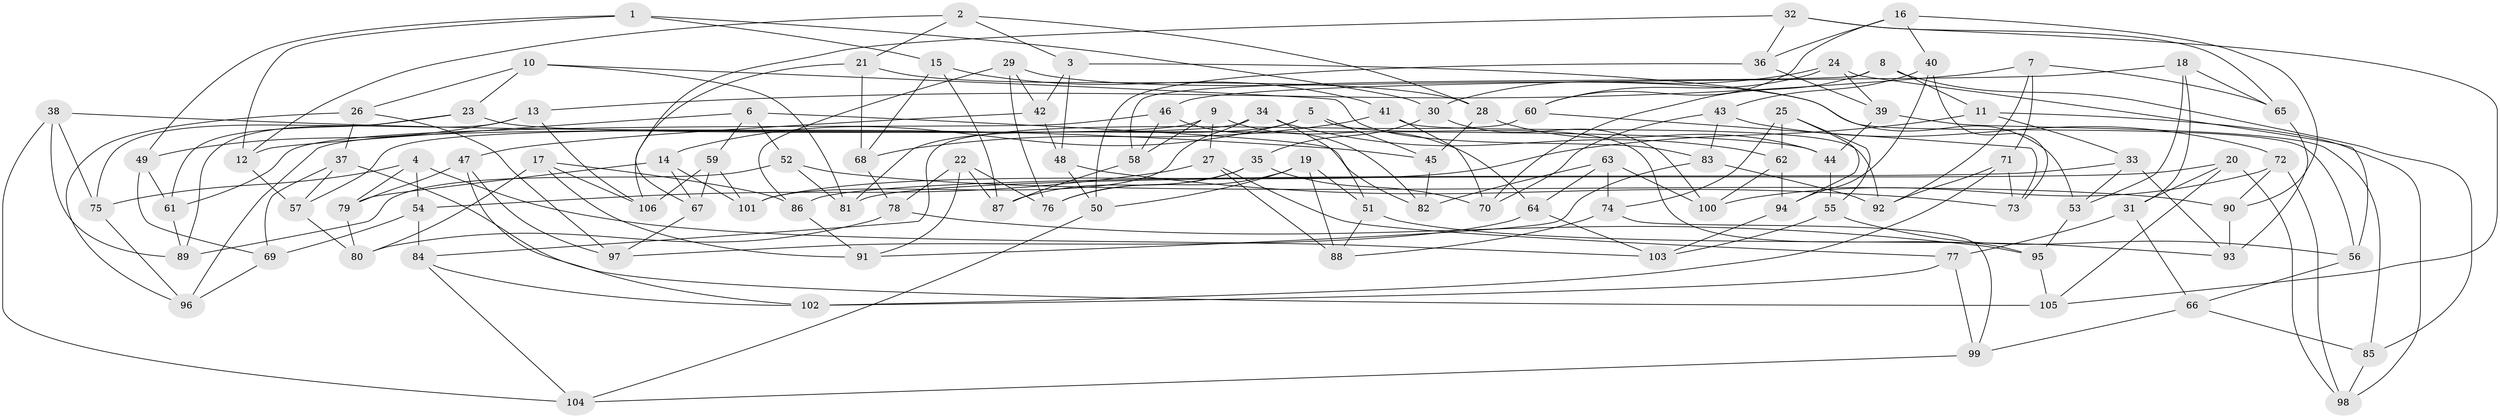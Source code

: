 // coarse degree distribution, {8: 0.2727272727272727, 6: 0.2727272727272727, 7: 0.24242424242424243, 5: 0.06060606060606061, 4: 0.06060606060606061, 10: 0.030303030303030304, 9: 0.06060606060606061}
// Generated by graph-tools (version 1.1) at 2025/38/03/04/25 23:38:06]
// undirected, 106 vertices, 212 edges
graph export_dot {
  node [color=gray90,style=filled];
  1;
  2;
  3;
  4;
  5;
  6;
  7;
  8;
  9;
  10;
  11;
  12;
  13;
  14;
  15;
  16;
  17;
  18;
  19;
  20;
  21;
  22;
  23;
  24;
  25;
  26;
  27;
  28;
  29;
  30;
  31;
  32;
  33;
  34;
  35;
  36;
  37;
  38;
  39;
  40;
  41;
  42;
  43;
  44;
  45;
  46;
  47;
  48;
  49;
  50;
  51;
  52;
  53;
  54;
  55;
  56;
  57;
  58;
  59;
  60;
  61;
  62;
  63;
  64;
  65;
  66;
  67;
  68;
  69;
  70;
  71;
  72;
  73;
  74;
  75;
  76;
  77;
  78;
  79;
  80;
  81;
  82;
  83;
  84;
  85;
  86;
  87;
  88;
  89;
  90;
  91;
  92;
  93;
  94;
  95;
  96;
  97;
  98;
  99;
  100;
  101;
  102;
  103;
  104;
  105;
  106;
  1 -- 12;
  1 -- 30;
  1 -- 15;
  1 -- 49;
  2 -- 21;
  2 -- 3;
  2 -- 28;
  2 -- 12;
  3 -- 42;
  3 -- 48;
  3 -- 53;
  4 -- 75;
  4 -- 103;
  4 -- 54;
  4 -- 79;
  5 -- 95;
  5 -- 14;
  5 -- 81;
  5 -- 45;
  6 -- 52;
  6 -- 59;
  6 -- 82;
  6 -- 12;
  7 -- 65;
  7 -- 92;
  7 -- 13;
  7 -- 71;
  8 -- 85;
  8 -- 58;
  8 -- 11;
  8 -- 70;
  9 -- 58;
  9 -- 64;
  9 -- 27;
  9 -- 96;
  10 -- 23;
  10 -- 26;
  10 -- 81;
  10 -- 83;
  11 -- 98;
  11 -- 33;
  11 -- 101;
  12 -- 57;
  13 -- 49;
  13 -- 89;
  13 -- 106;
  14 -- 101;
  14 -- 67;
  14 -- 79;
  15 -- 87;
  15 -- 68;
  15 -- 41;
  16 -- 36;
  16 -- 90;
  16 -- 40;
  16 -- 60;
  17 -- 86;
  17 -- 106;
  17 -- 80;
  17 -- 91;
  18 -- 53;
  18 -- 65;
  18 -- 31;
  18 -- 46;
  19 -- 88;
  19 -- 50;
  19 -- 76;
  19 -- 51;
  20 -- 81;
  20 -- 31;
  20 -- 105;
  20 -- 98;
  21 -- 28;
  21 -- 68;
  21 -- 106;
  22 -- 78;
  22 -- 91;
  22 -- 76;
  22 -- 87;
  23 -- 44;
  23 -- 61;
  23 -- 75;
  24 -- 56;
  24 -- 39;
  24 -- 60;
  24 -- 30;
  25 -- 74;
  25 -- 55;
  25 -- 94;
  25 -- 62;
  26 -- 96;
  26 -- 37;
  26 -- 97;
  27 -- 54;
  27 -- 88;
  27 -- 77;
  28 -- 44;
  28 -- 45;
  29 -- 56;
  29 -- 42;
  29 -- 76;
  29 -- 86;
  30 -- 100;
  30 -- 35;
  31 -- 77;
  31 -- 66;
  32 -- 65;
  32 -- 67;
  32 -- 105;
  32 -- 36;
  33 -- 86;
  33 -- 93;
  33 -- 53;
  34 -- 57;
  34 -- 51;
  34 -- 101;
  34 -- 62;
  35 -- 76;
  35 -- 87;
  35 -- 70;
  36 -- 39;
  36 -- 50;
  37 -- 105;
  37 -- 69;
  37 -- 57;
  38 -- 45;
  38 -- 89;
  38 -- 104;
  38 -- 75;
  39 -- 85;
  39 -- 44;
  40 -- 73;
  40 -- 43;
  40 -- 94;
  41 -- 70;
  41 -- 92;
  41 -- 68;
  42 -- 47;
  42 -- 48;
  43 -- 83;
  43 -- 70;
  43 -- 72;
  44 -- 55;
  45 -- 82;
  46 -- 58;
  46 -- 61;
  46 -- 82;
  47 -- 97;
  47 -- 79;
  47 -- 102;
  48 -- 73;
  48 -- 50;
  49 -- 69;
  49 -- 61;
  50 -- 104;
  51 -- 93;
  51 -- 88;
  52 -- 81;
  52 -- 90;
  52 -- 89;
  53 -- 95;
  54 -- 84;
  54 -- 69;
  55 -- 56;
  55 -- 103;
  56 -- 66;
  57 -- 80;
  58 -- 87;
  59 -- 67;
  59 -- 101;
  59 -- 106;
  60 -- 73;
  60 -- 84;
  61 -- 89;
  62 -- 94;
  62 -- 100;
  63 -- 100;
  63 -- 82;
  63 -- 74;
  63 -- 64;
  64 -- 103;
  64 -- 97;
  65 -- 93;
  66 -- 99;
  66 -- 85;
  67 -- 97;
  68 -- 78;
  69 -- 96;
  71 -- 102;
  71 -- 73;
  71 -- 92;
  72 -- 100;
  72 -- 98;
  72 -- 90;
  74 -- 88;
  74 -- 99;
  75 -- 96;
  77 -- 99;
  77 -- 102;
  78 -- 80;
  78 -- 95;
  79 -- 80;
  83 -- 92;
  83 -- 91;
  84 -- 102;
  84 -- 104;
  85 -- 98;
  86 -- 91;
  90 -- 93;
  94 -- 103;
  95 -- 105;
  99 -- 104;
}
